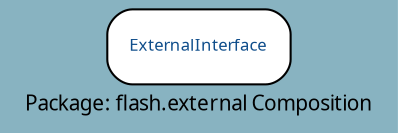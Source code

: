 digraph uml {
	graph [label="Package: flash.external Composition", ratio=compress, rankdir=LR, size="24,12", fontname=Sans, fontsize=10, bgcolor="#88B3C1", fontcolor=black];
	node [label="\N", fontname=Sans, fontsize=8, shape=record, color=black, fontcolor=black];
	edge [fontname=Sans, fontsize=8, minlen=3, color=black, fontcolor=black];
	graph [lp="94,10",
		bb="0,0,188,57"];
	"flash.external.ExternalInterface" [label="{ExternalInterface}", fontcolor="#104E8B", style="rounded,filled", fillcolor=white, URL="../types/flash/external/ExternalInterface.html", tooltip=ExternalInterface, portPos=ExternalInterface, pos="94,39", rects="50,21,138,57", width="1.22", height="0.50"];
}
